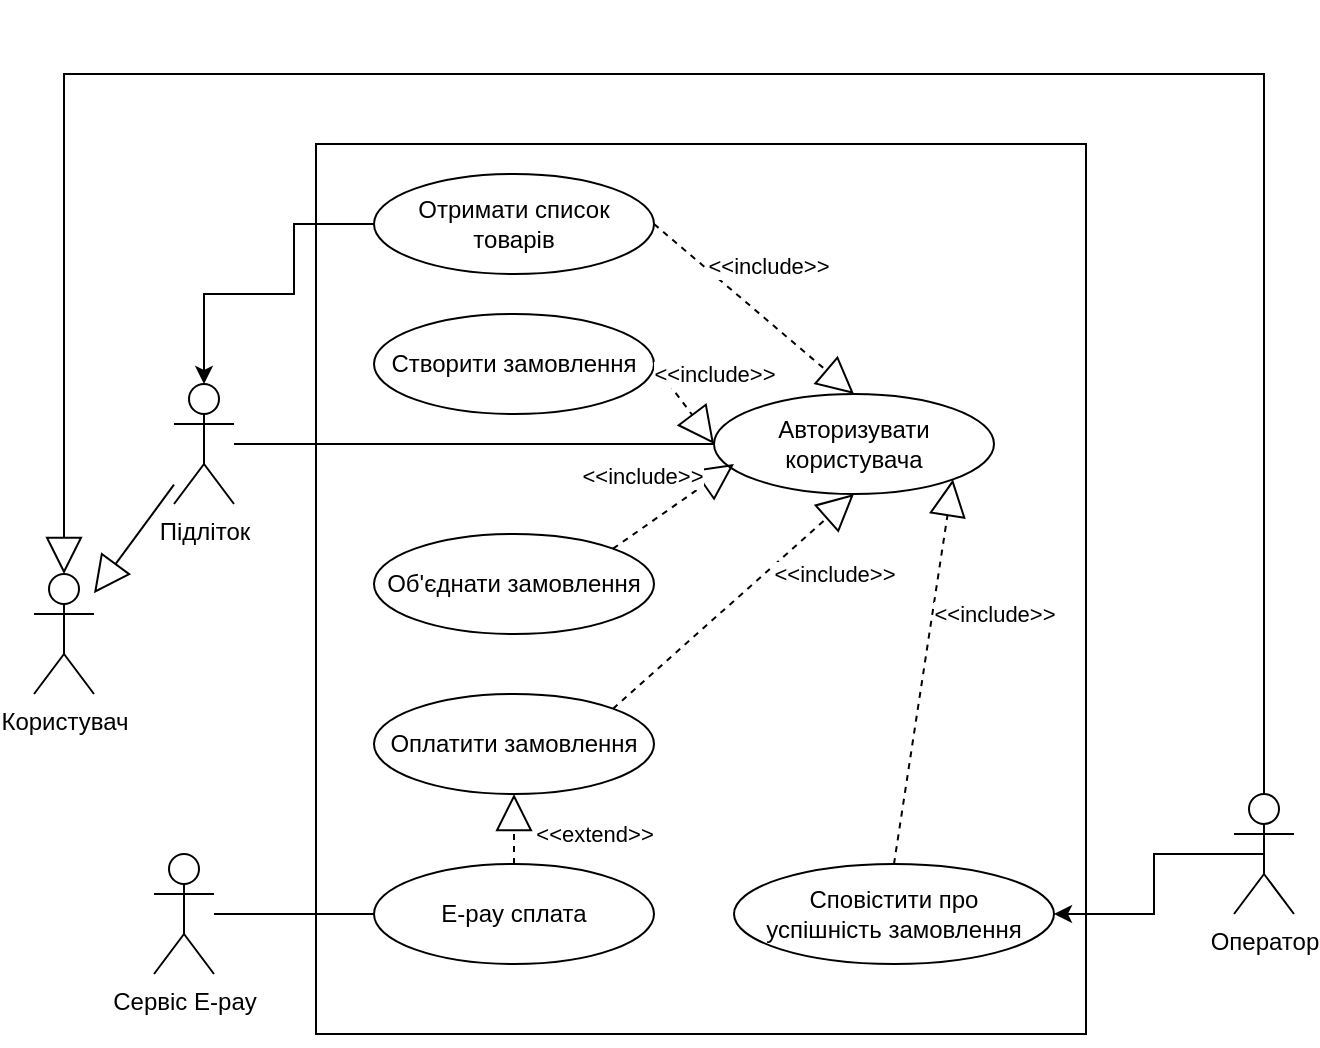 <mxfile version="21.7.5" type="device">
  <diagram name="Страница 1" id="peiVjQ6xKM0UFsxWsOr3">
    <mxGraphModel dx="1050" dy="1711" grid="1" gridSize="10" guides="1" tooltips="1" connect="1" arrows="1" fold="1" page="1" pageScale="1" pageWidth="827" pageHeight="1169" math="0" shadow="0">
      <root>
        <mxCell id="0" />
        <mxCell id="1" parent="0" />
        <mxCell id="1JTkHmqc5n5id6cBLUgi-10" style="edgeStyle=orthogonalEdgeStyle;rounded=0;orthogonalLoop=1;jettySize=auto;html=1;exitX=0.5;exitY=1;exitDx=0;exitDy=0;entryX=0.5;entryY=0;entryDx=0;entryDy=0;" parent="1" edge="1">
          <mxGeometry relative="1" as="geometry">
            <mxPoint x="470" y="395" as="sourcePoint" />
          </mxGeometry>
        </mxCell>
        <mxCell id="UrdU0xNyHuRj9MzuBO23-1" value="Підліток" style="shape=umlActor;verticalLabelPosition=bottom;verticalAlign=top;html=1;outlineConnect=0;" parent="1" vertex="1">
          <mxGeometry x="150" y="185" width="30" height="60" as="geometry" />
        </mxCell>
        <mxCell id="UrdU0xNyHuRj9MzuBO23-8" value="" style="rounded=0;whiteSpace=wrap;html=1;" parent="1" vertex="1">
          <mxGeometry x="221" y="65" width="385" height="445" as="geometry" />
        </mxCell>
        <mxCell id="Ndh7fXzvTLHAovszqeuX-16" style="edgeStyle=orthogonalEdgeStyle;rounded=0;orthogonalLoop=1;jettySize=auto;html=1;exitX=0;exitY=0.5;exitDx=0;exitDy=0;entryX=0.5;entryY=0;entryDx=0;entryDy=0;entryPerimeter=0;" parent="1" source="UrdU0xNyHuRj9MzuBO23-2" target="UrdU0xNyHuRj9MzuBO23-1" edge="1">
          <mxGeometry relative="1" as="geometry">
            <Array as="points">
              <mxPoint x="210" y="105" />
              <mxPoint x="210" y="140" />
              <mxPoint x="165" y="140" />
            </Array>
          </mxGeometry>
        </mxCell>
        <mxCell id="UrdU0xNyHuRj9MzuBO23-2" value="Отримати список&lt;br&gt;товарів" style="ellipse;whiteSpace=wrap;html=1;" parent="1" vertex="1">
          <mxGeometry x="250" y="80" width="140" height="50" as="geometry" />
        </mxCell>
        <mxCell id="UrdU0xNyHuRj9MzuBO23-3" value="Створити замовлення" style="ellipse;whiteSpace=wrap;html=1;" parent="1" vertex="1">
          <mxGeometry x="250" y="150" width="140" height="50" as="geometry" />
        </mxCell>
        <mxCell id="UrdU0xNyHuRj9MzuBO23-4" value="Об&#39;єднати замовлення" style="ellipse;whiteSpace=wrap;html=1;" parent="1" vertex="1">
          <mxGeometry x="250" y="260" width="140" height="50" as="geometry" />
        </mxCell>
        <mxCell id="UrdU0xNyHuRj9MzuBO23-5" value="Оплатити замовлення" style="ellipse;whiteSpace=wrap;html=1;" parent="1" vertex="1">
          <mxGeometry x="250" y="340" width="140" height="50" as="geometry" />
        </mxCell>
        <mxCell id="UrdU0xNyHuRj9MzuBO23-6" value="Сповістити про&lt;br&gt;успішність замовлення" style="ellipse;whiteSpace=wrap;html=1;" parent="1" vertex="1">
          <mxGeometry x="430" y="425" width="160" height="50" as="geometry" />
        </mxCell>
        <mxCell id="UrdU0xNyHuRj9MzuBO23-15" value="Сервіс E-pay&lt;br&gt;&amp;nbsp;" style="shape=umlActor;verticalLabelPosition=bottom;verticalAlign=top;html=1;outlineConnect=0;" parent="1" vertex="1">
          <mxGeometry x="140" y="420" width="30" height="60" as="geometry" />
        </mxCell>
        <mxCell id="Ndh7fXzvTLHAovszqeuX-8" style="edgeStyle=orthogonalEdgeStyle;rounded=0;orthogonalLoop=1;jettySize=auto;html=1;exitX=0.5;exitY=0.5;exitDx=0;exitDy=0;exitPerimeter=0;entryX=1;entryY=0.5;entryDx=0;entryDy=0;" parent="1" source="UrdU0xNyHuRj9MzuBO23-18" target="UrdU0xNyHuRj9MzuBO23-6" edge="1">
          <mxGeometry relative="1" as="geometry">
            <Array as="points">
              <mxPoint x="640" y="420" />
              <mxPoint x="640" y="450" />
            </Array>
          </mxGeometry>
        </mxCell>
        <mxCell id="UrdU0xNyHuRj9MzuBO23-18" value="Оператор" style="shape=umlActor;verticalLabelPosition=bottom;verticalAlign=top;html=1;outlineConnect=0;" parent="1" vertex="1">
          <mxGeometry x="680" y="390" width="30" height="60" as="geometry" />
        </mxCell>
        <mxCell id="Ndh7fXzvTLHAovszqeuX-3" value="Авторизувати&lt;br&gt;користувача" style="ellipse;whiteSpace=wrap;html=1;" parent="1" vertex="1">
          <mxGeometry x="420" y="190" width="140" height="50" as="geometry" />
        </mxCell>
        <mxCell id="Ndh7fXzvTLHAovszqeuX-5" value="E-pay сплата" style="ellipse;whiteSpace=wrap;html=1;" parent="1" vertex="1">
          <mxGeometry x="250" y="425" width="140" height="50" as="geometry" />
        </mxCell>
        <mxCell id="Ndh7fXzvTLHAovszqeuX-7" value="&amp;lt;&amp;lt;extend&amp;gt;&amp;gt;" style="endArrow=block;endSize=16;endFill=0;html=1;rounded=0;exitX=0.5;exitY=0;exitDx=0;exitDy=0;entryX=0.5;entryY=1;entryDx=0;entryDy=0;dashed=1;" parent="1" source="Ndh7fXzvTLHAovszqeuX-5" target="UrdU0xNyHuRj9MzuBO23-5" edge="1">
          <mxGeometry x="-0.143" y="-40" width="160" relative="1" as="geometry">
            <mxPoint x="330" y="280" as="sourcePoint" />
            <mxPoint x="490" y="280" as="targetPoint" />
            <mxPoint as="offset" />
          </mxGeometry>
        </mxCell>
        <mxCell id="Ndh7fXzvTLHAovszqeuX-10" value="" style="endArrow=none;html=1;rounded=0;entryX=0;entryY=0.5;entryDx=0;entryDy=0;" parent="1" source="UrdU0xNyHuRj9MzuBO23-15" target="Ndh7fXzvTLHAovszqeuX-5" edge="1">
          <mxGeometry width="50" height="50" relative="1" as="geometry">
            <mxPoint x="390" y="310" as="sourcePoint" />
            <mxPoint x="190" y="420" as="targetPoint" />
          </mxGeometry>
        </mxCell>
        <mxCell id="Ndh7fXzvTLHAovszqeuX-11" value="&amp;lt;&amp;lt;include&amp;gt;&amp;gt;" style="endArrow=block;endSize=16;endFill=0;html=1;rounded=0;exitX=1;exitY=0.5;exitDx=0;exitDy=0;entryX=0;entryY=0.5;entryDx=0;entryDy=0;dashed=1;" parent="1" source="UrdU0xNyHuRj9MzuBO23-3" target="Ndh7fXzvTLHAovszqeuX-3" edge="1">
          <mxGeometry x="-0.12" y="21" width="160" relative="1" as="geometry">
            <mxPoint x="450" y="350" as="sourcePoint" />
            <mxPoint x="400" y="375" as="targetPoint" />
            <mxPoint as="offset" />
          </mxGeometry>
        </mxCell>
        <mxCell id="Ndh7fXzvTLHAovszqeuX-12" value="&amp;lt;&amp;lt;include&amp;gt;&amp;gt;" style="endArrow=block;endSize=16;endFill=0;html=1;rounded=0;exitX=1;exitY=0.5;exitDx=0;exitDy=0;entryX=0.5;entryY=0;entryDx=0;entryDy=0;dashed=1;" parent="1" source="UrdU0xNyHuRj9MzuBO23-2" target="Ndh7fXzvTLHAovszqeuX-3" edge="1">
          <mxGeometry x="-0.12" y="21" width="160" relative="1" as="geometry">
            <mxPoint x="400" y="185" as="sourcePoint" />
            <mxPoint x="430" y="225" as="targetPoint" />
            <mxPoint as="offset" />
          </mxGeometry>
        </mxCell>
        <mxCell id="Ndh7fXzvTLHAovszqeuX-13" value="" style="endArrow=none;html=1;rounded=0;entryX=0;entryY=0.5;entryDx=0;entryDy=0;" parent="1" source="UrdU0xNyHuRj9MzuBO23-1" target="Ndh7fXzvTLHAovszqeuX-3" edge="1">
          <mxGeometry width="50" height="50" relative="1" as="geometry">
            <mxPoint x="390" y="350" as="sourcePoint" />
            <mxPoint x="440" y="300" as="targetPoint" />
          </mxGeometry>
        </mxCell>
        <mxCell id="Ndh7fXzvTLHAovszqeuX-14" value="&amp;lt;&amp;lt;include&amp;gt;&amp;gt;" style="endArrow=block;endSize=16;endFill=0;html=1;rounded=0;exitX=1;exitY=0;exitDx=0;exitDy=0;entryX=0;entryY=0.5;entryDx=0;entryDy=0;dashed=1;" parent="1" source="UrdU0xNyHuRj9MzuBO23-4" edge="1">
          <mxGeometry x="-0.12" y="21" width="160" relative="1" as="geometry">
            <mxPoint x="400" y="185" as="sourcePoint" />
            <mxPoint x="430" y="225" as="targetPoint" />
            <mxPoint as="offset" />
          </mxGeometry>
        </mxCell>
        <mxCell id="Ndh7fXzvTLHAovszqeuX-15" value="&amp;lt;&amp;lt;include&amp;gt;&amp;gt;" style="endArrow=block;endSize=16;endFill=0;html=1;rounded=0;exitX=1;exitY=0;exitDx=0;exitDy=0;entryX=0.5;entryY=1;entryDx=0;entryDy=0;dashed=1;" parent="1" source="UrdU0xNyHuRj9MzuBO23-5" target="Ndh7fXzvTLHAovszqeuX-3" edge="1">
          <mxGeometry x="0.578" y="-23" width="160" relative="1" as="geometry">
            <mxPoint x="379" y="277" as="sourcePoint" />
            <mxPoint x="440" y="235" as="targetPoint" />
            <mxPoint as="offset" />
          </mxGeometry>
        </mxCell>
        <mxCell id="Ndh7fXzvTLHAovszqeuX-18" value="&amp;lt;&amp;lt;include&amp;gt;&amp;gt;" style="endArrow=block;endSize=16;endFill=0;html=1;rounded=0;exitX=0.5;exitY=0;exitDx=0;exitDy=0;entryX=1;entryY=1;entryDx=0;entryDy=0;dashed=1;" parent="1" source="UrdU0xNyHuRj9MzuBO23-6" target="Ndh7fXzvTLHAovszqeuX-3" edge="1">
          <mxGeometry x="0.348" y="-30" width="160" relative="1" as="geometry">
            <mxPoint x="379" y="357" as="sourcePoint" />
            <mxPoint x="500" y="250" as="targetPoint" />
            <mxPoint as="offset" />
          </mxGeometry>
        </mxCell>
        <mxCell id="Ndh7fXzvTLHAovszqeuX-19" value="&lt;br&gt;" style="endArrow=block;endSize=16;endFill=0;html=1;rounded=0;entryX=0.5;entryY=0;entryDx=0;entryDy=0;entryPerimeter=0;" parent="1" source="UrdU0xNyHuRj9MzuBO23-18" target="nHAWuHvcx7mtwWcoY8rD-1" edge="1">
          <mxGeometry x="0.348" y="-30" width="160" relative="1" as="geometry">
            <mxPoint x="520" y="435" as="sourcePoint" />
            <mxPoint x="549" y="243" as="targetPoint" />
            <mxPoint as="offset" />
            <Array as="points">
              <mxPoint x="695" y="30" />
              <mxPoint x="600" y="30" />
              <mxPoint x="530" y="30" />
              <mxPoint x="390" y="30" />
              <mxPoint x="230" y="30" />
              <mxPoint x="95" y="30" />
              <mxPoint x="95" y="130" />
              <mxPoint x="95" y="220" />
            </Array>
          </mxGeometry>
        </mxCell>
        <mxCell id="nHAWuHvcx7mtwWcoY8rD-1" value="Користувач" style="shape=umlActor;verticalLabelPosition=bottom;verticalAlign=top;html=1;outlineConnect=0;" vertex="1" parent="1">
          <mxGeometry x="80" y="280" width="30" height="60" as="geometry" />
        </mxCell>
        <mxCell id="nHAWuHvcx7mtwWcoY8rD-3" value="&lt;br&gt;" style="endArrow=block;endSize=16;endFill=0;html=1;rounded=0;" edge="1" parent="1" source="UrdU0xNyHuRj9MzuBO23-1" target="nHAWuHvcx7mtwWcoY8rD-1">
          <mxGeometry x="-0.12" y="21" width="160" relative="1" as="geometry">
            <mxPoint x="400" y="185" as="sourcePoint" />
            <mxPoint x="430" y="225" as="targetPoint" />
            <mxPoint as="offset" />
          </mxGeometry>
        </mxCell>
      </root>
    </mxGraphModel>
  </diagram>
</mxfile>

